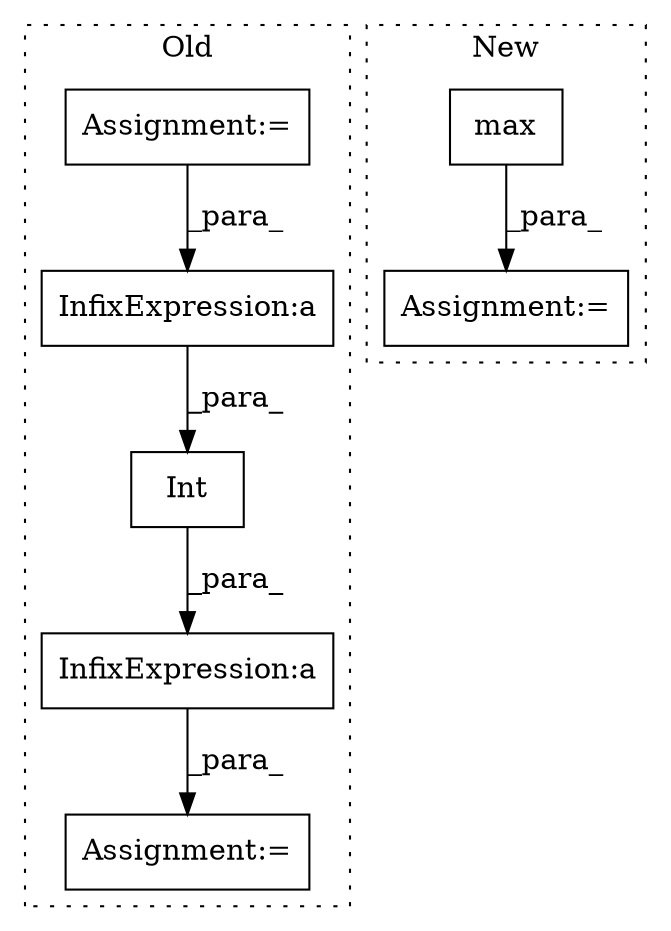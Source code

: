 digraph G {
subgraph cluster0 {
1 [label="Int" a="32" s="1366,1386" l="4,1" shape="box"];
4 [label="Assignment:=" a="7" s="1363" l="1" shape="box"];
5 [label="Assignment:=" a="7" s="1301" l="1" shape="box"];
6 [label="InfixExpression:a" a="27" s="1375" l="3" shape="box"];
7 [label="InfixExpression:a" a="27" s="1387" l="3" shape="box"];
label = "Old";
style="dotted";
}
subgraph cluster1 {
2 [label="max" a="32" s="1244" l="5" shape="box"];
3 [label="Assignment:=" a="7" s="1205" l="1" shape="box"];
label = "New";
style="dotted";
}
1 -> 7 [label="_para_"];
2 -> 3 [label="_para_"];
5 -> 6 [label="_para_"];
6 -> 1 [label="_para_"];
7 -> 4 [label="_para_"];
}